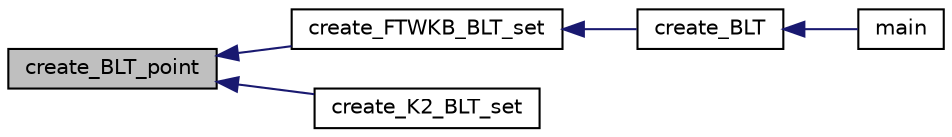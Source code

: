 digraph "create_BLT_point"
{
  edge [fontname="Helvetica",fontsize="10",labelfontname="Helvetica",labelfontsize="10"];
  node [fontname="Helvetica",fontsize="10",shape=record];
  rankdir="LR";
  Node2829 [label="create_BLT_point",height=0.2,width=0.4,color="black", fillcolor="grey75", style="filled", fontcolor="black"];
  Node2829 -> Node2830 [dir="back",color="midnightblue",fontsize="10",style="solid",fontname="Helvetica"];
  Node2830 [label="create_FTWKB_BLT_set",height=0.2,width=0.4,color="black", fillcolor="white", style="filled",URL="$d4/d67/geometry_8h.html#a59a135f290180c4c3d9566bc13321089"];
  Node2830 -> Node2831 [dir="back",color="midnightblue",fontsize="10",style="solid",fontname="Helvetica"];
  Node2831 [label="create_BLT",height=0.2,width=0.4,color="black", fillcolor="white", style="filled",URL="$d4/d67/geometry_8h.html#a5a6f4081a90668e2e95f8e4886d241d9"];
  Node2831 -> Node2832 [dir="back",color="midnightblue",fontsize="10",style="solid",fontname="Helvetica"];
  Node2832 [label="main",height=0.2,width=0.4,color="black", fillcolor="white", style="filled",URL="$d4/d6e/make__something_8_c.html#a217dbf8b442f20279ea00b898af96f52"];
  Node2829 -> Node2833 [dir="back",color="midnightblue",fontsize="10",style="solid",fontname="Helvetica"];
  Node2833 [label="create_K2_BLT_set",height=0.2,width=0.4,color="black", fillcolor="white", style="filled",URL="$d4/d67/geometry_8h.html#a2eb4d1ce02b1409aa976708588068c2f"];
}
